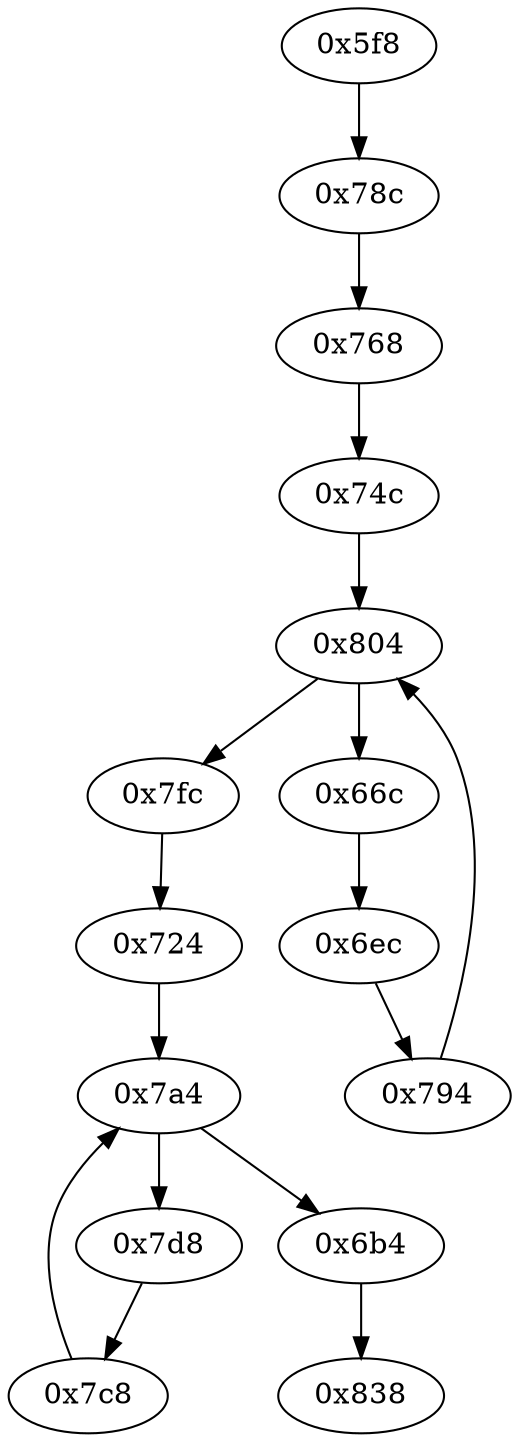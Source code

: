 strict digraph "" {
	"0x804"	 [opcode="[u'ldr', u'str', u'str', u'str', u'ldr', u'ldr', u'ldrb', u'ldr', u'ldr', u'ldr']"];
	"0x7fc"	 [opcode="[u'ldr', u'b']"];
	"0x804" -> "0x7fc";
	"0x66c"	 [opcode="[u'ldr', u'ldr', u'add', u'str', u'ldr', u'b']"];
	"0x804" -> "0x66c";
	"0x838"	 [opcode="[u'mov', u'sub', u'pop']"];
	"0x768"	 [opcode="[u'ldr', u'b']"];
	"0x74c"	 [opcode="[u'mov', u'mov', u'mov', u'b']"];
	"0x768" -> "0x74c";
	"0x7d8"	 [opcode="[u'ldr', u'ldr', u'add', u'str', u'ldr', u'add', u'str', u'ldr', u'b']"];
	"0x7c8"	 [opcode="[u'ldr', u'ldr', u'mov', u'b']"];
	"0x7d8" -> "0x7c8";
	"0x724"	 [opcode="[u'ldr', u'mov', u'mov', u'b']"];
	"0x7fc" -> "0x724";
	"0x6b4"	 [opcode="[u'ldr', u'mov', u'bl', u'ldr', u'b']"];
	"0x6b4" -> "0x838";
	"0x6ec"	 [opcode="[u'ldr', u'add', u'str', u'ldr', u'b']"];
	"0x794"	 [opcode="[u'ldr', u'ldr', u'mov', u'b']"];
	"0x6ec" -> "0x794";
	"0x7a4"	 [opcode="[u'str', u'str', u'ldr', u'ldr', u'ldrb', u'ldr', u'ldr', u'ldr', u'b']"];
	"0x724" -> "0x7a4";
	"0x74c" -> "0x804";
	"0x794" -> "0x804";
	"0x66c" -> "0x6ec";
	"0x7a4" -> "0x7d8";
	"0x7a4" -> "0x6b4";
	"0x7c8" -> "0x7a4";
	"0x78c"	 [opcode="[u'ldr', u'b']"];
	"0x78c" -> "0x768";
	"0x5f8"	 [opcode="[u'push', u'add', u'sub', u'add', u'ldr', u'str', u'ldr', u'ldr', u'ldr', u'add', u'b']"];
	"0x5f8" -> "0x78c";
}
